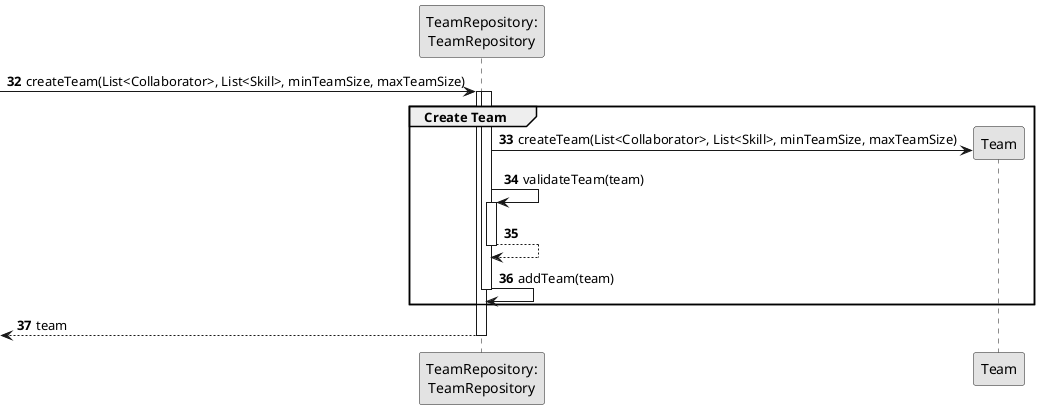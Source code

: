 @startuml
skinparam monochrome true
skinparam packageStyle rectangle
skinparam shadowing false

participant "TeamRepository:\nTeamRepository" as TeamRepository

autonumber 32
-> TeamRepository: createTeam(List<Collaborator>, List<Skill>, minTeamSize, maxTeamSize)

activate TeamRepository
    group Create Team
            activate TeamRepository

            TeamRepository -> Team**: createTeam(List<Collaborator>, List<Skill>, minTeamSize, maxTeamSize)

                TeamRepository -> TeamRepository: validateTeam(team)
            activate TeamRepository

                TeamRepository --> TeamRepository
            deactivate TeamRepository

            TeamRepository -> TeamRepository: addTeam(team)


        deactivate TeamRepository

    end

    <-- TeamRepository : team
deactivate TeamRepository


@enduml
